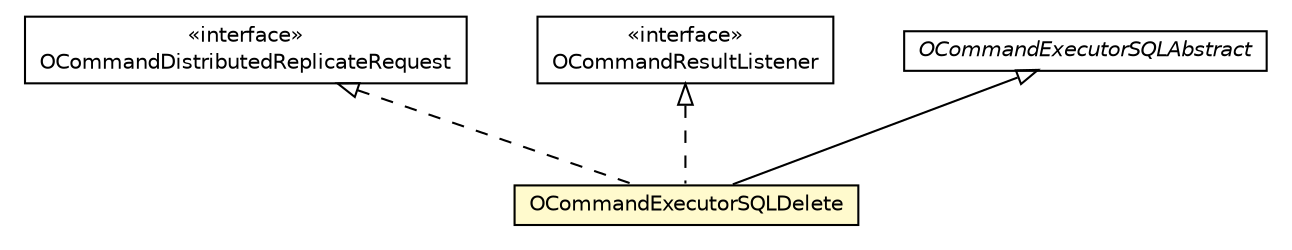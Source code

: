 #!/usr/local/bin/dot
#
# Class diagram 
# Generated by UMLGraph version R5_6-24-gf6e263 (http://www.umlgraph.org/)
#

digraph G {
	edge [fontname="Helvetica",fontsize=10,labelfontname="Helvetica",labelfontsize=10];
	node [fontname="Helvetica",fontsize=10,shape=plaintext];
	nodesep=0.25;
	ranksep=0.5;
	// com.orientechnologies.orient.core.command.OCommandDistributedReplicateRequest
	c1992258 [label=<<table title="com.orientechnologies.orient.core.command.OCommandDistributedReplicateRequest" border="0" cellborder="1" cellspacing="0" cellpadding="2" port="p" href="../command/OCommandDistributedReplicateRequest.html">
		<tr><td><table border="0" cellspacing="0" cellpadding="1">
<tr><td align="center" balign="center"> &#171;interface&#187; </td></tr>
<tr><td align="center" balign="center"> OCommandDistributedReplicateRequest </td></tr>
		</table></td></tr>
		</table>>, URL="../command/OCommandDistributedReplicateRequest.html", fontname="Helvetica", fontcolor="black", fontsize=10.0];
	// com.orientechnologies.orient.core.command.OCommandResultListener
	c1992264 [label=<<table title="com.orientechnologies.orient.core.command.OCommandResultListener" border="0" cellborder="1" cellspacing="0" cellpadding="2" port="p" href="../command/OCommandResultListener.html">
		<tr><td><table border="0" cellspacing="0" cellpadding="1">
<tr><td align="center" balign="center"> &#171;interface&#187; </td></tr>
<tr><td align="center" balign="center"> OCommandResultListener </td></tr>
		</table></td></tr>
		</table>>, URL="../command/OCommandResultListener.html", fontname="Helvetica", fontcolor="black", fontsize=10.0];
	// com.orientechnologies.orient.core.sql.OCommandExecutorSQLDelete
	c1992360 [label=<<table title="com.orientechnologies.orient.core.sql.OCommandExecutorSQLDelete" border="0" cellborder="1" cellspacing="0" cellpadding="2" port="p" bgcolor="lemonChiffon" href="./OCommandExecutorSQLDelete.html">
		<tr><td><table border="0" cellspacing="0" cellpadding="1">
<tr><td align="center" balign="center"> OCommandExecutorSQLDelete </td></tr>
		</table></td></tr>
		</table>>, URL="./OCommandExecutorSQLDelete.html", fontname="Helvetica", fontcolor="black", fontsize=10.0];
	// com.orientechnologies.orient.core.sql.OCommandExecutorSQLAbstract
	c1992377 [label=<<table title="com.orientechnologies.orient.core.sql.OCommandExecutorSQLAbstract" border="0" cellborder="1" cellspacing="0" cellpadding="2" port="p" href="./OCommandExecutorSQLAbstract.html">
		<tr><td><table border="0" cellspacing="0" cellpadding="1">
<tr><td align="center" balign="center"><font face="Helvetica-Oblique"> OCommandExecutorSQLAbstract </font></td></tr>
		</table></td></tr>
		</table>>, URL="./OCommandExecutorSQLAbstract.html", fontname="Helvetica", fontcolor="black", fontsize=10.0];
	//com.orientechnologies.orient.core.sql.OCommandExecutorSQLDelete extends com.orientechnologies.orient.core.sql.OCommandExecutorSQLAbstract
	c1992377:p -> c1992360:p [dir=back,arrowtail=empty];
	//com.orientechnologies.orient.core.sql.OCommandExecutorSQLDelete implements com.orientechnologies.orient.core.command.OCommandDistributedReplicateRequest
	c1992258:p -> c1992360:p [dir=back,arrowtail=empty,style=dashed];
	//com.orientechnologies.orient.core.sql.OCommandExecutorSQLDelete implements com.orientechnologies.orient.core.command.OCommandResultListener
	c1992264:p -> c1992360:p [dir=back,arrowtail=empty,style=dashed];
}

